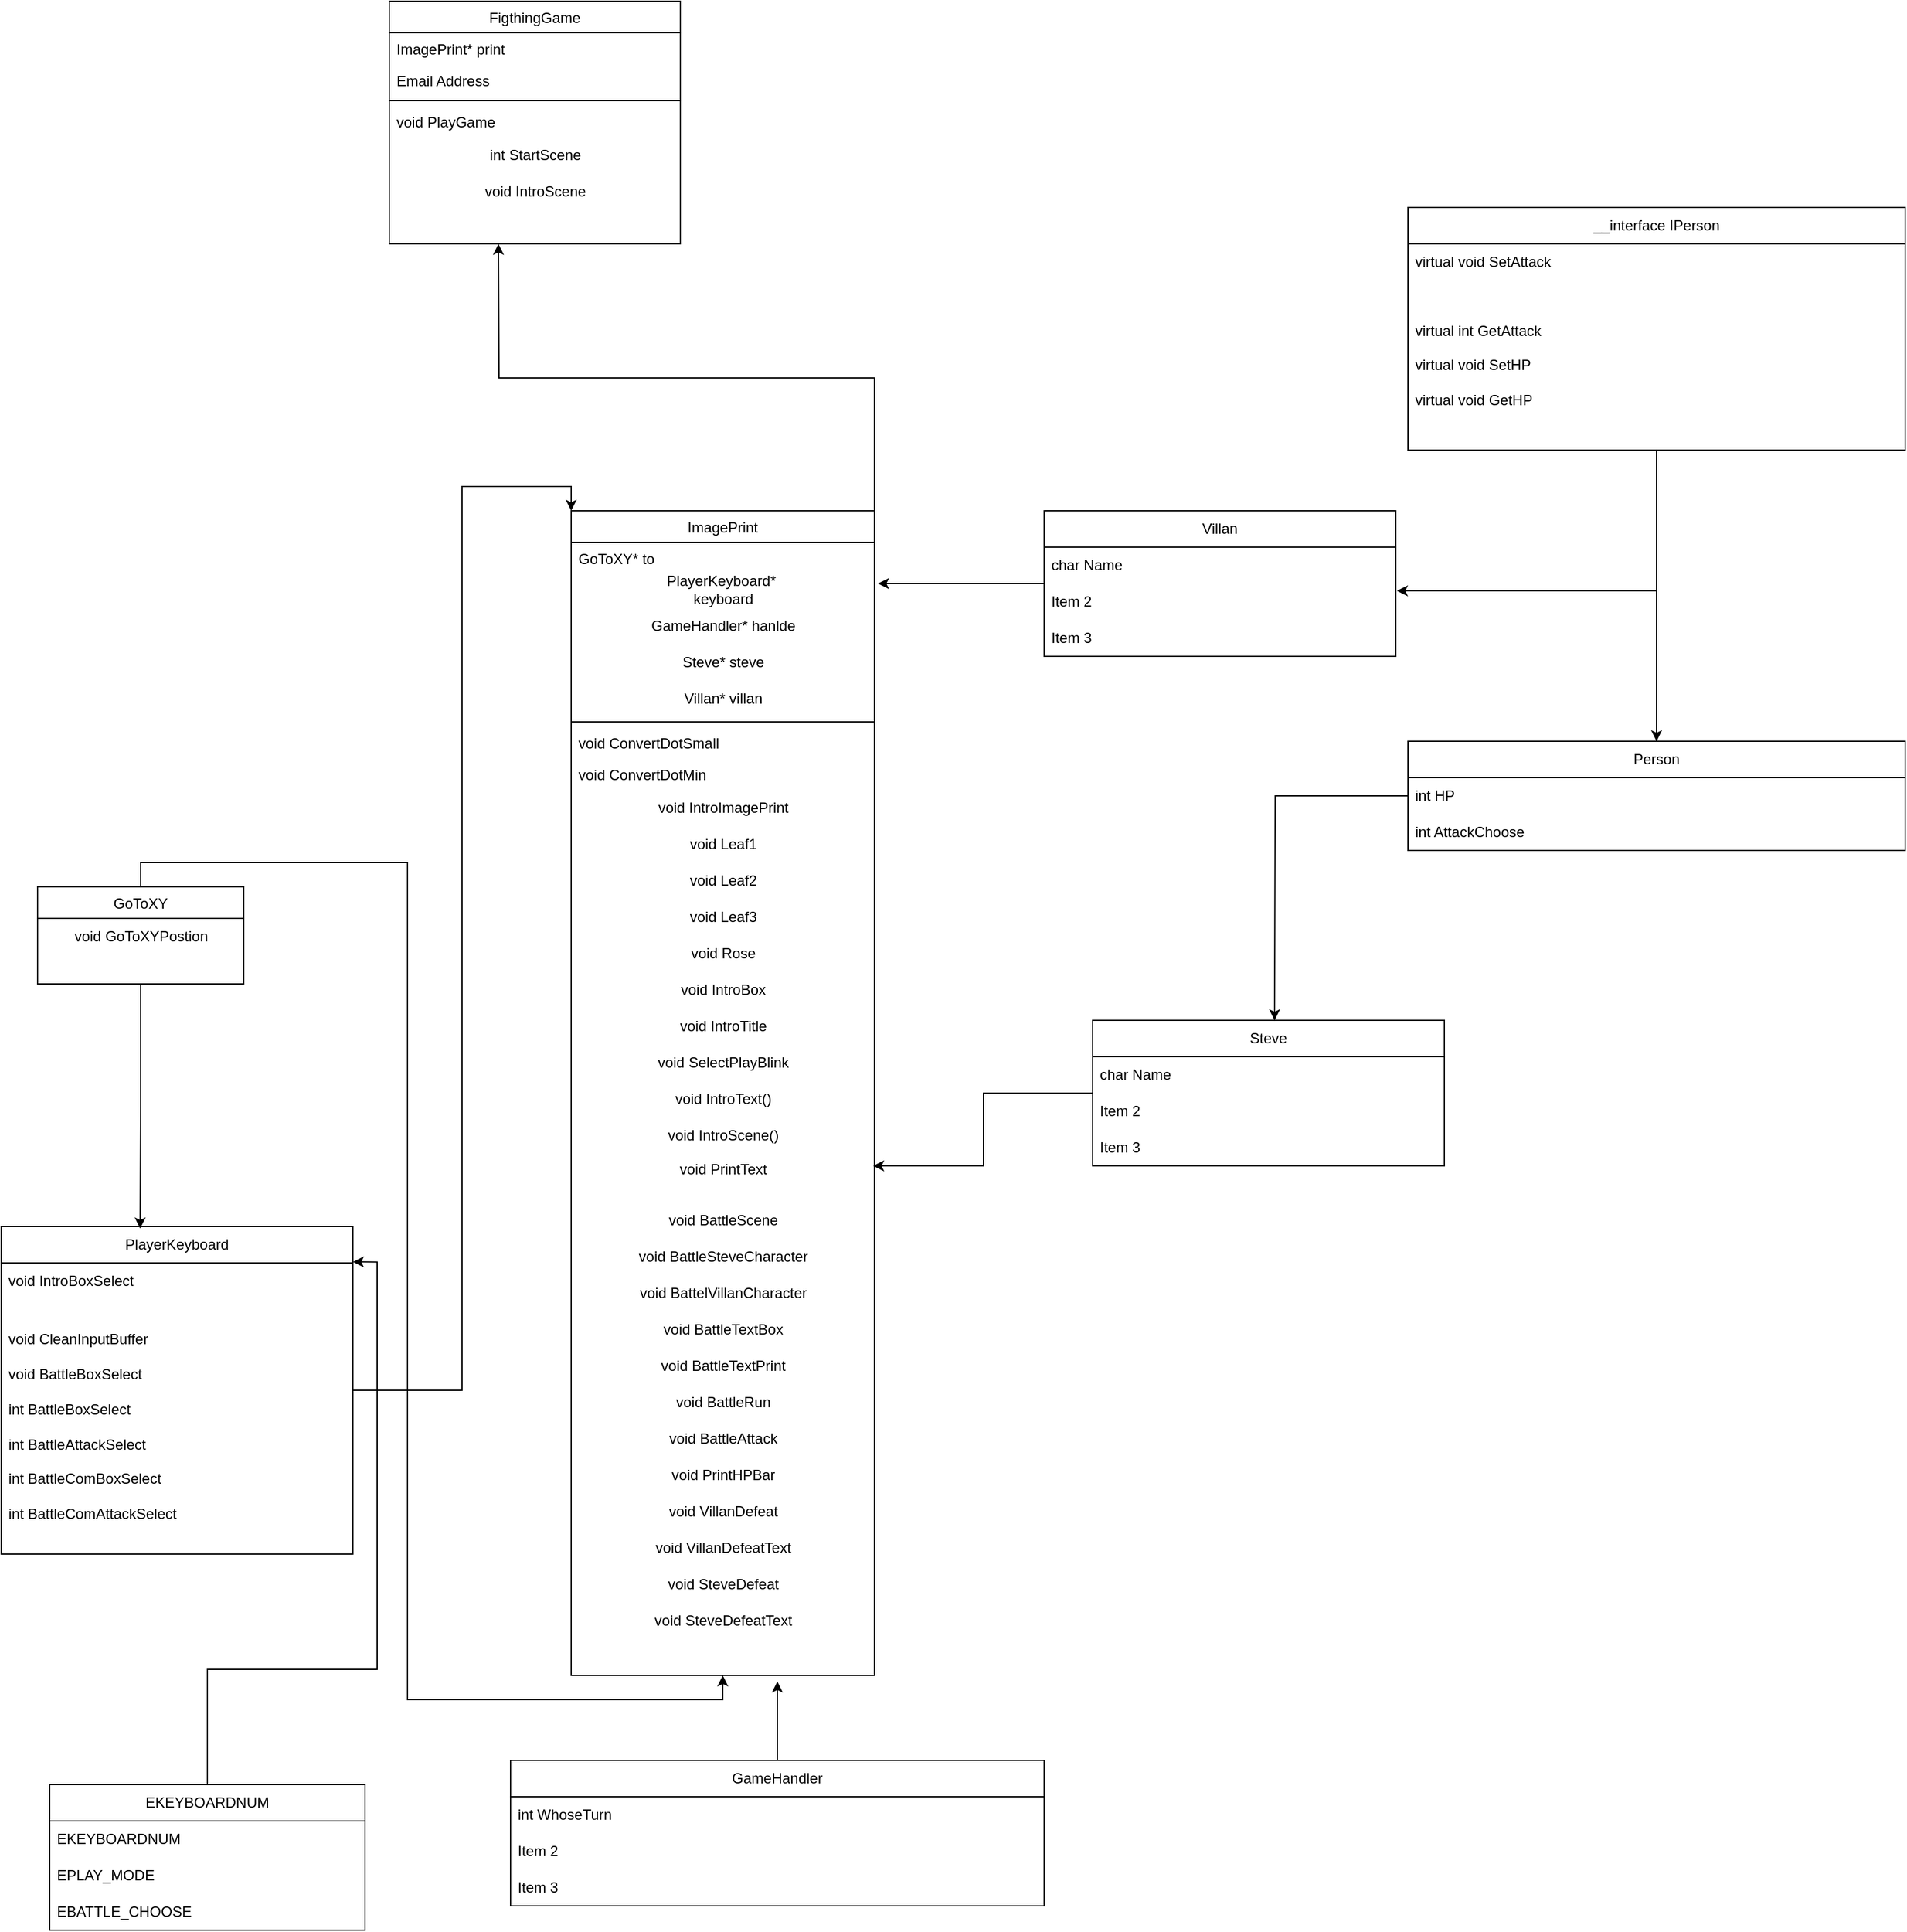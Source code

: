<mxfile version="24.2.3" type="device">
  <diagram id="C5RBs43oDa-KdzZeNtuy" name="Page-1">
    <mxGraphModel dx="1434" dy="772" grid="1" gridSize="10" guides="1" tooltips="1" connect="1" arrows="1" fold="1" page="1" pageScale="1" pageWidth="1654" pageHeight="2336" math="0" shadow="0">
      <root>
        <mxCell id="WIyWlLk6GJQsqaUBKTNV-0" />
        <mxCell id="WIyWlLk6GJQsqaUBKTNV-1" parent="WIyWlLk6GJQsqaUBKTNV-0" />
        <mxCell id="zkfFHV4jXpPFQw0GAbJ--0" value="FigthingGame" style="swimlane;fontStyle=0;align=center;verticalAlign=top;childLayout=stackLayout;horizontal=1;startSize=26;horizontalStack=0;resizeParent=1;resizeLast=0;collapsible=1;marginBottom=0;rounded=0;shadow=0;strokeWidth=1;" parent="WIyWlLk6GJQsqaUBKTNV-1" vertex="1">
          <mxGeometry x="370" y="50" width="240" height="200" as="geometry">
            <mxRectangle x="230" y="140" width="160" height="26" as="alternateBounds" />
          </mxGeometry>
        </mxCell>
        <mxCell id="zkfFHV4jXpPFQw0GAbJ--1" value="ImagePrint* print" style="text;align=left;verticalAlign=top;spacingLeft=4;spacingRight=4;overflow=hidden;rotatable=0;points=[[0,0.5],[1,0.5]];portConstraint=eastwest;" parent="zkfFHV4jXpPFQw0GAbJ--0" vertex="1">
          <mxGeometry y="26" width="240" height="26" as="geometry" />
        </mxCell>
        <mxCell id="zkfFHV4jXpPFQw0GAbJ--3" value="Email Address" style="text;align=left;verticalAlign=top;spacingLeft=4;spacingRight=4;overflow=hidden;rotatable=0;points=[[0,0.5],[1,0.5]];portConstraint=eastwest;rounded=0;shadow=0;html=0;" parent="zkfFHV4jXpPFQw0GAbJ--0" vertex="1">
          <mxGeometry y="52" width="240" height="26" as="geometry" />
        </mxCell>
        <mxCell id="zkfFHV4jXpPFQw0GAbJ--4" value="" style="line;html=1;strokeWidth=1;align=left;verticalAlign=middle;spacingTop=-1;spacingLeft=3;spacingRight=3;rotatable=0;labelPosition=right;points=[];portConstraint=eastwest;" parent="zkfFHV4jXpPFQw0GAbJ--0" vertex="1">
          <mxGeometry y="78" width="240" height="8" as="geometry" />
        </mxCell>
        <mxCell id="zkfFHV4jXpPFQw0GAbJ--5" value="void PlayGame" style="text;align=left;verticalAlign=top;spacingLeft=4;spacingRight=4;overflow=hidden;rotatable=0;points=[[0,0.5],[1,0.5]];portConstraint=eastwest;" parent="zkfFHV4jXpPFQw0GAbJ--0" vertex="1">
          <mxGeometry y="86" width="240" height="26" as="geometry" />
        </mxCell>
        <mxCell id="S7JMAFoJKp5S5lMYO-29-5" value="int StartScene" style="text;html=1;align=center;verticalAlign=middle;resizable=0;points=[];autosize=1;strokeColor=none;fillColor=none;" vertex="1" parent="zkfFHV4jXpPFQw0GAbJ--0">
          <mxGeometry y="112" width="240" height="30" as="geometry" />
        </mxCell>
        <mxCell id="S7JMAFoJKp5S5lMYO-29-6" value="void IntroScene" style="text;html=1;align=center;verticalAlign=middle;resizable=0;points=[];autosize=1;strokeColor=none;fillColor=none;" vertex="1" parent="zkfFHV4jXpPFQw0GAbJ--0">
          <mxGeometry y="142" width="240" height="30" as="geometry" />
        </mxCell>
        <mxCell id="zkfFHV4jXpPFQw0GAbJ--6" value="ImagePrint" style="swimlane;fontStyle=0;align=center;verticalAlign=top;childLayout=stackLayout;horizontal=1;startSize=26;horizontalStack=0;resizeParent=1;resizeLast=0;collapsible=1;marginBottom=0;rounded=0;shadow=0;strokeWidth=1;" parent="WIyWlLk6GJQsqaUBKTNV-1" vertex="1">
          <mxGeometry x="520" y="470" width="250" height="960" as="geometry">
            <mxRectangle x="130" y="380" width="160" height="26" as="alternateBounds" />
          </mxGeometry>
        </mxCell>
        <mxCell id="zkfFHV4jXpPFQw0GAbJ--7" value="GoToXY* to" style="text;align=left;verticalAlign=top;spacingLeft=4;spacingRight=4;overflow=hidden;rotatable=0;points=[[0,0.5],[1,0.5]];portConstraint=eastwest;" parent="zkfFHV4jXpPFQw0GAbJ--6" vertex="1">
          <mxGeometry y="26" width="250" height="24" as="geometry" />
        </mxCell>
        <mxCell id="S7JMAFoJKp5S5lMYO-29-16" value="&lt;span style=&quot;text-align: left; text-wrap: wrap;&quot;&gt;PlayerKeyboard*&amp;nbsp; keyboard&lt;/span&gt;" style="text;html=1;align=center;verticalAlign=middle;resizable=0;points=[];autosize=1;strokeColor=none;fillColor=none;" vertex="1" parent="zkfFHV4jXpPFQw0GAbJ--6">
          <mxGeometry y="50" width="250" height="30" as="geometry" />
        </mxCell>
        <mxCell id="S7JMAFoJKp5S5lMYO-29-46" value="GameHandler* hanlde" style="text;html=1;align=center;verticalAlign=middle;resizable=0;points=[];autosize=1;strokeColor=none;fillColor=none;" vertex="1" parent="zkfFHV4jXpPFQw0GAbJ--6">
          <mxGeometry y="80" width="250" height="30" as="geometry" />
        </mxCell>
        <mxCell id="S7JMAFoJKp5S5lMYO-29-58" value="Steve* steve" style="text;html=1;align=center;verticalAlign=middle;resizable=0;points=[];autosize=1;strokeColor=none;fillColor=none;" vertex="1" parent="zkfFHV4jXpPFQw0GAbJ--6">
          <mxGeometry y="110" width="250" height="30" as="geometry" />
        </mxCell>
        <mxCell id="S7JMAFoJKp5S5lMYO-29-59" value="Villan* villan" style="text;html=1;align=center;verticalAlign=middle;resizable=0;points=[];autosize=1;strokeColor=none;fillColor=none;" vertex="1" parent="zkfFHV4jXpPFQw0GAbJ--6">
          <mxGeometry y="140" width="250" height="30" as="geometry" />
        </mxCell>
        <mxCell id="zkfFHV4jXpPFQw0GAbJ--9" value="" style="line;html=1;strokeWidth=1;align=left;verticalAlign=middle;spacingTop=-1;spacingLeft=3;spacingRight=3;rotatable=0;labelPosition=right;points=[];portConstraint=eastwest;" parent="zkfFHV4jXpPFQw0GAbJ--6" vertex="1">
          <mxGeometry y="170" width="250" height="8" as="geometry" />
        </mxCell>
        <mxCell id="zkfFHV4jXpPFQw0GAbJ--10" value="void ConvertDotSmall" style="text;align=left;verticalAlign=top;spacingLeft=4;spacingRight=4;overflow=hidden;rotatable=0;points=[[0,0.5],[1,0.5]];portConstraint=eastwest;fontStyle=0" parent="zkfFHV4jXpPFQw0GAbJ--6" vertex="1">
          <mxGeometry y="178" width="250" height="26" as="geometry" />
        </mxCell>
        <mxCell id="zkfFHV4jXpPFQw0GAbJ--11" value="void ConvertDotMin" style="text;align=left;verticalAlign=top;spacingLeft=4;spacingRight=4;overflow=hidden;rotatable=0;points=[[0,0.5],[1,0.5]];portConstraint=eastwest;" parent="zkfFHV4jXpPFQw0GAbJ--6" vertex="1">
          <mxGeometry y="204" width="250" height="26" as="geometry" />
        </mxCell>
        <mxCell id="AYkWPc2VQb87h9hiwC6A-5" value="void IntroImagePrint" style="text;html=1;align=center;verticalAlign=middle;resizable=0;points=[];autosize=1;strokeColor=none;fillColor=none;" parent="zkfFHV4jXpPFQw0GAbJ--6" vertex="1">
          <mxGeometry y="230" width="250" height="30" as="geometry" />
        </mxCell>
        <mxCell id="AYkWPc2VQb87h9hiwC6A-6" value="void Leaf1" style="text;html=1;align=center;verticalAlign=middle;resizable=0;points=[];autosize=1;strokeColor=none;fillColor=none;" parent="zkfFHV4jXpPFQw0GAbJ--6" vertex="1">
          <mxGeometry y="260" width="250" height="30" as="geometry" />
        </mxCell>
        <mxCell id="AYkWPc2VQb87h9hiwC6A-7" value="void Leaf2" style="text;html=1;align=center;verticalAlign=middle;resizable=0;points=[];autosize=1;strokeColor=none;fillColor=none;" parent="zkfFHV4jXpPFQw0GAbJ--6" vertex="1">
          <mxGeometry y="290" width="250" height="30" as="geometry" />
        </mxCell>
        <mxCell id="AYkWPc2VQb87h9hiwC6A-8" value="void Leaf3" style="text;html=1;align=center;verticalAlign=middle;resizable=0;points=[];autosize=1;strokeColor=none;fillColor=none;" parent="zkfFHV4jXpPFQw0GAbJ--6" vertex="1">
          <mxGeometry y="320" width="250" height="30" as="geometry" />
        </mxCell>
        <mxCell id="AYkWPc2VQb87h9hiwC6A-9" value="void Rose" style="text;html=1;align=center;verticalAlign=middle;resizable=0;points=[];autosize=1;strokeColor=none;fillColor=none;" parent="zkfFHV4jXpPFQw0GAbJ--6" vertex="1">
          <mxGeometry y="350" width="250" height="30" as="geometry" />
        </mxCell>
        <mxCell id="AYkWPc2VQb87h9hiwC6A-10" value="void IntroBox" style="text;html=1;align=center;verticalAlign=middle;resizable=0;points=[];autosize=1;strokeColor=none;fillColor=none;" parent="zkfFHV4jXpPFQw0GAbJ--6" vertex="1">
          <mxGeometry y="380" width="250" height="30" as="geometry" />
        </mxCell>
        <mxCell id="AYkWPc2VQb87h9hiwC6A-11" value="void IntroTitle" style="text;html=1;align=center;verticalAlign=middle;resizable=0;points=[];autosize=1;strokeColor=none;fillColor=none;" parent="zkfFHV4jXpPFQw0GAbJ--6" vertex="1">
          <mxGeometry y="410" width="250" height="30" as="geometry" />
        </mxCell>
        <mxCell id="S7JMAFoJKp5S5lMYO-29-10" value="void SelectPlayBlink" style="text;html=1;align=center;verticalAlign=middle;resizable=0;points=[];autosize=1;strokeColor=none;fillColor=none;" vertex="1" parent="zkfFHV4jXpPFQw0GAbJ--6">
          <mxGeometry y="440" width="250" height="30" as="geometry" />
        </mxCell>
        <mxCell id="S7JMAFoJKp5S5lMYO-29-12" value="void IntroText()" style="text;html=1;align=center;verticalAlign=middle;resizable=0;points=[];autosize=1;strokeColor=none;fillColor=none;" vertex="1" parent="zkfFHV4jXpPFQw0GAbJ--6">
          <mxGeometry y="470" width="250" height="30" as="geometry" />
        </mxCell>
        <mxCell id="S7JMAFoJKp5S5lMYO-29-11" value="void IntroScene()" style="text;html=1;align=center;verticalAlign=middle;resizable=0;points=[];autosize=1;strokeColor=none;fillColor=none;" vertex="1" parent="zkfFHV4jXpPFQw0GAbJ--6">
          <mxGeometry y="500" width="250" height="30" as="geometry" />
        </mxCell>
        <mxCell id="S7JMAFoJKp5S5lMYO-29-13" value="void PrintText&lt;div&gt;&lt;br&gt;&lt;/div&gt;" style="text;html=1;align=center;verticalAlign=middle;resizable=0;points=[];autosize=1;strokeColor=none;fillColor=none;" vertex="1" parent="zkfFHV4jXpPFQw0GAbJ--6">
          <mxGeometry y="530" width="250" height="40" as="geometry" />
        </mxCell>
        <mxCell id="S7JMAFoJKp5S5lMYO-29-17" value="void BattleScene" style="text;html=1;align=center;verticalAlign=middle;resizable=0;points=[];autosize=1;strokeColor=none;fillColor=none;" vertex="1" parent="zkfFHV4jXpPFQw0GAbJ--6">
          <mxGeometry y="570" width="250" height="30" as="geometry" />
        </mxCell>
        <mxCell id="S7JMAFoJKp5S5lMYO-29-19" value="void BattleSteveCharacter" style="text;html=1;align=center;verticalAlign=middle;resizable=0;points=[];autosize=1;strokeColor=none;fillColor=none;" vertex="1" parent="zkfFHV4jXpPFQw0GAbJ--6">
          <mxGeometry y="600" width="250" height="30" as="geometry" />
        </mxCell>
        <mxCell id="S7JMAFoJKp5S5lMYO-29-20" value="void BattelVillanCharacter" style="text;html=1;align=center;verticalAlign=middle;resizable=0;points=[];autosize=1;strokeColor=none;fillColor=none;" vertex="1" parent="zkfFHV4jXpPFQw0GAbJ--6">
          <mxGeometry y="630" width="250" height="30" as="geometry" />
        </mxCell>
        <mxCell id="S7JMAFoJKp5S5lMYO-29-25" value="void BattleTextBox" style="text;html=1;align=center;verticalAlign=middle;resizable=0;points=[];autosize=1;strokeColor=none;fillColor=none;" vertex="1" parent="zkfFHV4jXpPFQw0GAbJ--6">
          <mxGeometry y="660" width="250" height="30" as="geometry" />
        </mxCell>
        <mxCell id="S7JMAFoJKp5S5lMYO-29-37" value="void BattleTextPrint" style="text;html=1;align=center;verticalAlign=middle;resizable=0;points=[];autosize=1;strokeColor=none;fillColor=none;" vertex="1" parent="zkfFHV4jXpPFQw0GAbJ--6">
          <mxGeometry y="690" width="250" height="30" as="geometry" />
        </mxCell>
        <mxCell id="S7JMAFoJKp5S5lMYO-29-38" value="void BattleRun" style="text;html=1;align=center;verticalAlign=middle;resizable=0;points=[];autosize=1;strokeColor=none;fillColor=none;" vertex="1" parent="zkfFHV4jXpPFQw0GAbJ--6">
          <mxGeometry y="720" width="250" height="30" as="geometry" />
        </mxCell>
        <mxCell id="S7JMAFoJKp5S5lMYO-29-39" value="void BattleAttack" style="text;html=1;align=center;verticalAlign=middle;resizable=0;points=[];autosize=1;strokeColor=none;fillColor=none;" vertex="1" parent="zkfFHV4jXpPFQw0GAbJ--6">
          <mxGeometry y="750" width="250" height="30" as="geometry" />
        </mxCell>
        <mxCell id="S7JMAFoJKp5S5lMYO-29-60" value="void PrintHPBar" style="text;html=1;align=center;verticalAlign=middle;resizable=0;points=[];autosize=1;strokeColor=none;fillColor=none;" vertex="1" parent="zkfFHV4jXpPFQw0GAbJ--6">
          <mxGeometry y="780" width="250" height="30" as="geometry" />
        </mxCell>
        <mxCell id="S7JMAFoJKp5S5lMYO-29-61" value="void VillanDefeat" style="text;html=1;align=center;verticalAlign=middle;resizable=0;points=[];autosize=1;strokeColor=none;fillColor=none;" vertex="1" parent="zkfFHV4jXpPFQw0GAbJ--6">
          <mxGeometry y="810" width="250" height="30" as="geometry" />
        </mxCell>
        <mxCell id="S7JMAFoJKp5S5lMYO-29-62" value="void VillanDefeatText" style="text;html=1;align=center;verticalAlign=middle;resizable=0;points=[];autosize=1;strokeColor=none;fillColor=none;" vertex="1" parent="zkfFHV4jXpPFQw0GAbJ--6">
          <mxGeometry y="840" width="250" height="30" as="geometry" />
        </mxCell>
        <mxCell id="S7JMAFoJKp5S5lMYO-29-63" value="void SteveDefeat" style="text;html=1;align=center;verticalAlign=middle;resizable=0;points=[];autosize=1;strokeColor=none;fillColor=none;" vertex="1" parent="zkfFHV4jXpPFQw0GAbJ--6">
          <mxGeometry y="870" width="250" height="30" as="geometry" />
        </mxCell>
        <mxCell id="S7JMAFoJKp5S5lMYO-29-64" value="void SteveDefeatText" style="text;html=1;align=center;verticalAlign=middle;resizable=0;points=[];autosize=1;strokeColor=none;fillColor=none;" vertex="1" parent="zkfFHV4jXpPFQw0GAbJ--6">
          <mxGeometry y="900" width="250" height="30" as="geometry" />
        </mxCell>
        <mxCell id="zkfFHV4jXpPFQw0GAbJ--13" value="GoToXY" style="swimlane;fontStyle=0;align=center;verticalAlign=top;childLayout=stackLayout;horizontal=1;startSize=26;horizontalStack=0;resizeParent=1;resizeLast=0;collapsible=1;marginBottom=0;rounded=0;shadow=0;strokeWidth=1;" parent="WIyWlLk6GJQsqaUBKTNV-1" vertex="1">
          <mxGeometry x="80" y="780" width="170" height="80" as="geometry">
            <mxRectangle x="340" y="380" width="170" height="26" as="alternateBounds" />
          </mxGeometry>
        </mxCell>
        <mxCell id="AYkWPc2VQb87h9hiwC6A-1" value="void GoToXYPostion" style="text;html=1;align=center;verticalAlign=middle;resizable=0;points=[];autosize=1;strokeColor=none;fillColor=none;" parent="zkfFHV4jXpPFQw0GAbJ--13" vertex="1">
          <mxGeometry y="26" width="170" height="30" as="geometry" />
        </mxCell>
        <mxCell id="AYkWPc2VQb87h9hiwC6A-13" value="PlayerKeyboard" style="swimlane;fontStyle=0;childLayout=stackLayout;horizontal=1;startSize=30;horizontalStack=0;resizeParent=1;resizeParentMax=0;resizeLast=0;collapsible=1;marginBottom=0;whiteSpace=wrap;html=1;" parent="WIyWlLk6GJQsqaUBKTNV-1" vertex="1">
          <mxGeometry x="50" y="1060" width="290" height="270" as="geometry" />
        </mxCell>
        <mxCell id="AYkWPc2VQb87h9hiwC6A-14" value="void IntroBoxSelect" style="text;strokeColor=none;fillColor=none;align=left;verticalAlign=middle;spacingLeft=4;spacingRight=4;overflow=hidden;points=[[0,0.5],[1,0.5]];portConstraint=eastwest;rotatable=0;whiteSpace=wrap;html=1;" parent="AYkWPc2VQb87h9hiwC6A-13" vertex="1">
          <mxGeometry y="30" width="290" height="30" as="geometry" />
        </mxCell>
        <mxCell id="AYkWPc2VQb87h9hiwC6A-15" value="void CleanInputBuffer&lt;div&gt;&lt;br&gt;&lt;/div&gt;&lt;div&gt;void BattleBoxSelect&lt;/div&gt;&lt;div&gt;&lt;br&gt;&lt;/div&gt;&lt;div&gt;int BattleBoxSelect&lt;br&gt;&lt;/div&gt;&lt;div&gt;&lt;br&gt;&lt;/div&gt;&lt;div&gt;int BattleAttackSelect&lt;/div&gt;&lt;div&gt;&lt;br&gt;&lt;/div&gt;&lt;div&gt;int BattleComBoxSelect&lt;br&gt;&lt;/div&gt;&lt;div&gt;&lt;br&gt;&lt;/div&gt;&lt;div&gt;int BattleComAttackSelect&lt;br&gt;&lt;/div&gt;" style="text;strokeColor=none;fillColor=none;align=left;verticalAlign=middle;spacingLeft=4;spacingRight=4;overflow=hidden;points=[[0,0.5],[1,0.5]];portConstraint=eastwest;rotatable=0;whiteSpace=wrap;html=1;" parent="AYkWPc2VQb87h9hiwC6A-13" vertex="1">
          <mxGeometry y="60" width="290" height="210" as="geometry" />
        </mxCell>
        <mxCell id="AYkWPc2VQb87h9hiwC6A-17" style="edgeStyle=orthogonalEdgeStyle;rounded=0;orthogonalLoop=1;jettySize=auto;html=1;exitX=0.5;exitY=0;exitDx=0;exitDy=0;entryX=0.5;entryY=1;entryDx=0;entryDy=0;" parent="WIyWlLk6GJQsqaUBKTNV-1" source="zkfFHV4jXpPFQw0GAbJ--13" target="zkfFHV4jXpPFQw0GAbJ--6" edge="1">
          <mxGeometry relative="1" as="geometry">
            <mxPoint x="125" y="620" as="targetPoint" />
          </mxGeometry>
        </mxCell>
        <mxCell id="AYkWPc2VQb87h9hiwC6A-18" style="edgeStyle=orthogonalEdgeStyle;rounded=0;orthogonalLoop=1;jettySize=auto;html=1;exitX=1;exitY=0;exitDx=0;exitDy=0;" parent="WIyWlLk6GJQsqaUBKTNV-1" source="zkfFHV4jXpPFQw0GAbJ--6" edge="1">
          <mxGeometry relative="1" as="geometry">
            <mxPoint x="460" y="250" as="targetPoint" />
          </mxGeometry>
        </mxCell>
        <mxCell id="AYkWPc2VQb87h9hiwC6A-19" style="edgeStyle=orthogonalEdgeStyle;rounded=0;orthogonalLoop=1;jettySize=auto;html=1;exitX=0.5;exitY=1;exitDx=0;exitDy=0;entryX=0.395;entryY=0.006;entryDx=0;entryDy=0;entryPerimeter=0;" parent="WIyWlLk6GJQsqaUBKTNV-1" source="zkfFHV4jXpPFQw0GAbJ--13" target="AYkWPc2VQb87h9hiwC6A-13" edge="1">
          <mxGeometry relative="1" as="geometry" />
        </mxCell>
        <mxCell id="S7JMAFoJKp5S5lMYO-29-45" style="edgeStyle=orthogonalEdgeStyle;rounded=0;orthogonalLoop=1;jettySize=auto;html=1;" edge="1" parent="WIyWlLk6GJQsqaUBKTNV-1" source="AYkWPc2VQb87h9hiwC6A-20">
          <mxGeometry relative="1" as="geometry">
            <mxPoint x="690" y="1435" as="targetPoint" />
          </mxGeometry>
        </mxCell>
        <mxCell id="AYkWPc2VQb87h9hiwC6A-20" value="GameHandler" style="swimlane;fontStyle=0;childLayout=stackLayout;horizontal=1;startSize=30;horizontalStack=0;resizeParent=1;resizeParentMax=0;resizeLast=0;collapsible=1;marginBottom=0;whiteSpace=wrap;html=1;" parent="WIyWlLk6GJQsqaUBKTNV-1" vertex="1">
          <mxGeometry x="470" y="1500" width="440" height="120" as="geometry" />
        </mxCell>
        <mxCell id="AYkWPc2VQb87h9hiwC6A-21" value="int WhoseTurn" style="text;strokeColor=none;fillColor=none;align=left;verticalAlign=middle;spacingLeft=4;spacingRight=4;overflow=hidden;points=[[0,0.5],[1,0.5]];portConstraint=eastwest;rotatable=0;whiteSpace=wrap;html=1;" parent="AYkWPc2VQb87h9hiwC6A-20" vertex="1">
          <mxGeometry y="30" width="440" height="30" as="geometry" />
        </mxCell>
        <mxCell id="AYkWPc2VQb87h9hiwC6A-22" value="Item 2" style="text;strokeColor=none;fillColor=none;align=left;verticalAlign=middle;spacingLeft=4;spacingRight=4;overflow=hidden;points=[[0,0.5],[1,0.5]];portConstraint=eastwest;rotatable=0;whiteSpace=wrap;html=1;" parent="AYkWPc2VQb87h9hiwC6A-20" vertex="1">
          <mxGeometry y="60" width="440" height="30" as="geometry" />
        </mxCell>
        <mxCell id="AYkWPc2VQb87h9hiwC6A-23" value="Item 3" style="text;strokeColor=none;fillColor=none;align=left;verticalAlign=middle;spacingLeft=4;spacingRight=4;overflow=hidden;points=[[0,0.5],[1,0.5]];portConstraint=eastwest;rotatable=0;whiteSpace=wrap;html=1;" parent="AYkWPc2VQb87h9hiwC6A-20" vertex="1">
          <mxGeometry y="90" width="440" height="30" as="geometry" />
        </mxCell>
        <mxCell id="S7JMAFoJKp5S5lMYO-29-0" value="EKEYBOARDNUM" style="swimlane;fontStyle=0;childLayout=stackLayout;horizontal=1;startSize=30;horizontalStack=0;resizeParent=1;resizeParentMax=0;resizeLast=0;collapsible=1;marginBottom=0;whiteSpace=wrap;html=1;" vertex="1" parent="WIyWlLk6GJQsqaUBKTNV-1">
          <mxGeometry x="90" y="1520" width="260" height="120" as="geometry" />
        </mxCell>
        <mxCell id="S7JMAFoJKp5S5lMYO-29-1" value="EKEYBOARDNUM" style="text;strokeColor=none;fillColor=none;align=left;verticalAlign=middle;spacingLeft=4;spacingRight=4;overflow=hidden;points=[[0,0.5],[1,0.5]];portConstraint=eastwest;rotatable=0;whiteSpace=wrap;html=1;" vertex="1" parent="S7JMAFoJKp5S5lMYO-29-0">
          <mxGeometry y="30" width="260" height="30" as="geometry" />
        </mxCell>
        <mxCell id="S7JMAFoJKp5S5lMYO-29-2" value="EPLAY_MODE" style="text;strokeColor=none;fillColor=none;align=left;verticalAlign=middle;spacingLeft=4;spacingRight=4;overflow=hidden;points=[[0,0.5],[1,0.5]];portConstraint=eastwest;rotatable=0;whiteSpace=wrap;html=1;" vertex="1" parent="S7JMAFoJKp5S5lMYO-29-0">
          <mxGeometry y="60" width="260" height="30" as="geometry" />
        </mxCell>
        <mxCell id="S7JMAFoJKp5S5lMYO-29-3" value="EBATTLE_CHOOSE" style="text;strokeColor=none;fillColor=none;align=left;verticalAlign=middle;spacingLeft=4;spacingRight=4;overflow=hidden;points=[[0,0.5],[1,0.5]];portConstraint=eastwest;rotatable=0;whiteSpace=wrap;html=1;" vertex="1" parent="S7JMAFoJKp5S5lMYO-29-0">
          <mxGeometry y="90" width="260" height="30" as="geometry" />
        </mxCell>
        <mxCell id="S7JMAFoJKp5S5lMYO-29-4" style="edgeStyle=orthogonalEdgeStyle;rounded=0;orthogonalLoop=1;jettySize=auto;html=1;entryX=1;entryY=0.108;entryDx=0;entryDy=0;entryPerimeter=0;" edge="1" parent="WIyWlLk6GJQsqaUBKTNV-1" source="S7JMAFoJKp5S5lMYO-29-0" target="AYkWPc2VQb87h9hiwC6A-13">
          <mxGeometry relative="1" as="geometry" />
        </mxCell>
        <mxCell id="S7JMAFoJKp5S5lMYO-29-14" style="edgeStyle=orthogonalEdgeStyle;rounded=0;orthogonalLoop=1;jettySize=auto;html=1;entryX=0;entryY=0;entryDx=0;entryDy=0;" edge="1" parent="WIyWlLk6GJQsqaUBKTNV-1" source="AYkWPc2VQb87h9hiwC6A-13" target="zkfFHV4jXpPFQw0GAbJ--6">
          <mxGeometry relative="1" as="geometry">
            <mxPoint x="450" y="480" as="targetPoint" />
          </mxGeometry>
        </mxCell>
        <mxCell id="S7JMAFoJKp5S5lMYO-29-34" style="edgeStyle=orthogonalEdgeStyle;rounded=0;orthogonalLoop=1;jettySize=auto;html=1;entryX=0.5;entryY=0;entryDx=0;entryDy=0;" edge="1" parent="WIyWlLk6GJQsqaUBKTNV-1" source="S7JMAFoJKp5S5lMYO-29-26" target="S7JMAFoJKp5S5lMYO-29-30">
          <mxGeometry relative="1" as="geometry" />
        </mxCell>
        <mxCell id="S7JMAFoJKp5S5lMYO-29-26" value="__interface IPerson" style="swimlane;fontStyle=0;childLayout=stackLayout;horizontal=1;startSize=30;horizontalStack=0;resizeParent=1;resizeParentMax=0;resizeLast=0;collapsible=1;marginBottom=0;whiteSpace=wrap;html=1;" vertex="1" parent="WIyWlLk6GJQsqaUBKTNV-1">
          <mxGeometry x="1210" y="220" width="410" height="200" as="geometry" />
        </mxCell>
        <mxCell id="S7JMAFoJKp5S5lMYO-29-28" value="virtual void SetAttack" style="text;strokeColor=none;fillColor=none;align=left;verticalAlign=middle;spacingLeft=4;spacingRight=4;overflow=hidden;points=[[0,0.5],[1,0.5]];portConstraint=eastwest;rotatable=0;whiteSpace=wrap;html=1;" vertex="1" parent="S7JMAFoJKp5S5lMYO-29-26">
          <mxGeometry y="30" width="410" height="30" as="geometry" />
        </mxCell>
        <mxCell id="S7JMAFoJKp5S5lMYO-29-29" value="virtual int GetAttack&lt;div&gt;&lt;br&gt;&lt;/div&gt;&lt;div&gt;virtual void SetHP&lt;/div&gt;&lt;div&gt;&lt;br&gt;&lt;/div&gt;&lt;div&gt;virtual void GetHP&lt;/div&gt;" style="text;strokeColor=none;fillColor=none;align=left;verticalAlign=middle;spacingLeft=4;spacingRight=4;overflow=hidden;points=[[0,0.5],[1,0.5]];portConstraint=eastwest;rotatable=0;whiteSpace=wrap;html=1;" vertex="1" parent="S7JMAFoJKp5S5lMYO-29-26">
          <mxGeometry y="60" width="410" height="140" as="geometry" />
        </mxCell>
        <mxCell id="S7JMAFoJKp5S5lMYO-29-52" style="edgeStyle=orthogonalEdgeStyle;rounded=0;orthogonalLoop=1;jettySize=auto;html=1;" edge="1" parent="WIyWlLk6GJQsqaUBKTNV-1" source="S7JMAFoJKp5S5lMYO-29-30">
          <mxGeometry relative="1" as="geometry">
            <mxPoint x="1100" y="890" as="targetPoint" />
          </mxGeometry>
        </mxCell>
        <mxCell id="S7JMAFoJKp5S5lMYO-29-30" value="Person" style="swimlane;fontStyle=0;childLayout=stackLayout;horizontal=1;startSize=30;horizontalStack=0;resizeParent=1;resizeParentMax=0;resizeLast=0;collapsible=1;marginBottom=0;whiteSpace=wrap;html=1;" vertex="1" parent="WIyWlLk6GJQsqaUBKTNV-1">
          <mxGeometry x="1210" y="660" width="410" height="90" as="geometry" />
        </mxCell>
        <mxCell id="S7JMAFoJKp5S5lMYO-29-32" value="int HP" style="text;strokeColor=none;fillColor=none;align=left;verticalAlign=middle;spacingLeft=4;spacingRight=4;overflow=hidden;points=[[0,0.5],[1,0.5]];portConstraint=eastwest;rotatable=0;whiteSpace=wrap;html=1;" vertex="1" parent="S7JMAFoJKp5S5lMYO-29-30">
          <mxGeometry y="30" width="410" height="30" as="geometry" />
        </mxCell>
        <mxCell id="S7JMAFoJKp5S5lMYO-29-33" value="int AttackChoose" style="text;strokeColor=none;fillColor=none;align=left;verticalAlign=middle;spacingLeft=4;spacingRight=4;overflow=hidden;points=[[0,0.5],[1,0.5]];portConstraint=eastwest;rotatable=0;whiteSpace=wrap;html=1;" vertex="1" parent="S7JMAFoJKp5S5lMYO-29-30">
          <mxGeometry y="60" width="410" height="30" as="geometry" />
        </mxCell>
        <mxCell id="S7JMAFoJKp5S5lMYO-29-40" value="Steve" style="swimlane;fontStyle=0;childLayout=stackLayout;horizontal=1;startSize=30;horizontalStack=0;resizeParent=1;resizeParentMax=0;resizeLast=0;collapsible=1;marginBottom=0;whiteSpace=wrap;html=1;" vertex="1" parent="WIyWlLk6GJQsqaUBKTNV-1">
          <mxGeometry x="950" y="890" width="290" height="120" as="geometry" />
        </mxCell>
        <mxCell id="S7JMAFoJKp5S5lMYO-29-41" value="char Name" style="text;strokeColor=none;fillColor=none;align=left;verticalAlign=middle;spacingLeft=4;spacingRight=4;overflow=hidden;points=[[0,0.5],[1,0.5]];portConstraint=eastwest;rotatable=0;whiteSpace=wrap;html=1;" vertex="1" parent="S7JMAFoJKp5S5lMYO-29-40">
          <mxGeometry y="30" width="290" height="30" as="geometry" />
        </mxCell>
        <mxCell id="S7JMAFoJKp5S5lMYO-29-42" value="Item 2" style="text;strokeColor=none;fillColor=none;align=left;verticalAlign=middle;spacingLeft=4;spacingRight=4;overflow=hidden;points=[[0,0.5],[1,0.5]];portConstraint=eastwest;rotatable=0;whiteSpace=wrap;html=1;" vertex="1" parent="S7JMAFoJKp5S5lMYO-29-40">
          <mxGeometry y="60" width="290" height="30" as="geometry" />
        </mxCell>
        <mxCell id="S7JMAFoJKp5S5lMYO-29-43" value="Item 3" style="text;strokeColor=none;fillColor=none;align=left;verticalAlign=middle;spacingLeft=4;spacingRight=4;overflow=hidden;points=[[0,0.5],[1,0.5]];portConstraint=eastwest;rotatable=0;whiteSpace=wrap;html=1;" vertex="1" parent="S7JMAFoJKp5S5lMYO-29-40">
          <mxGeometry y="90" width="290" height="30" as="geometry" />
        </mxCell>
        <mxCell id="S7JMAFoJKp5S5lMYO-29-48" value="Villan" style="swimlane;fontStyle=0;childLayout=stackLayout;horizontal=1;startSize=30;horizontalStack=0;resizeParent=1;resizeParentMax=0;resizeLast=0;collapsible=1;marginBottom=0;whiteSpace=wrap;html=1;" vertex="1" parent="WIyWlLk6GJQsqaUBKTNV-1">
          <mxGeometry x="910" y="470" width="290" height="120" as="geometry" />
        </mxCell>
        <mxCell id="S7JMAFoJKp5S5lMYO-29-49" value="char Name" style="text;strokeColor=none;fillColor=none;align=left;verticalAlign=middle;spacingLeft=4;spacingRight=4;overflow=hidden;points=[[0,0.5],[1,0.5]];portConstraint=eastwest;rotatable=0;whiteSpace=wrap;html=1;" vertex="1" parent="S7JMAFoJKp5S5lMYO-29-48">
          <mxGeometry y="30" width="290" height="30" as="geometry" />
        </mxCell>
        <mxCell id="S7JMAFoJKp5S5lMYO-29-50" value="Item 2" style="text;strokeColor=none;fillColor=none;align=left;verticalAlign=middle;spacingLeft=4;spacingRight=4;overflow=hidden;points=[[0,0.5],[1,0.5]];portConstraint=eastwest;rotatable=0;whiteSpace=wrap;html=1;" vertex="1" parent="S7JMAFoJKp5S5lMYO-29-48">
          <mxGeometry y="60" width="290" height="30" as="geometry" />
        </mxCell>
        <mxCell id="S7JMAFoJKp5S5lMYO-29-51" value="Item 3" style="text;strokeColor=none;fillColor=none;align=left;verticalAlign=middle;spacingLeft=4;spacingRight=4;overflow=hidden;points=[[0,0.5],[1,0.5]];portConstraint=eastwest;rotatable=0;whiteSpace=wrap;html=1;" vertex="1" parent="S7JMAFoJKp5S5lMYO-29-48">
          <mxGeometry y="90" width="290" height="30" as="geometry" />
        </mxCell>
        <mxCell id="S7JMAFoJKp5S5lMYO-29-53" style="edgeStyle=orthogonalEdgeStyle;rounded=0;orthogonalLoop=1;jettySize=auto;html=1;entryX=0.996;entryY=0.25;entryDx=0;entryDy=0;entryPerimeter=0;" edge="1" parent="WIyWlLk6GJQsqaUBKTNV-1" source="S7JMAFoJKp5S5lMYO-29-40" target="S7JMAFoJKp5S5lMYO-29-13">
          <mxGeometry relative="1" as="geometry" />
        </mxCell>
        <mxCell id="S7JMAFoJKp5S5lMYO-29-56" style="edgeStyle=orthogonalEdgeStyle;rounded=0;orthogonalLoop=1;jettySize=auto;html=1;entryX=1.003;entryY=1.2;entryDx=0;entryDy=0;entryPerimeter=0;" edge="1" parent="WIyWlLk6GJQsqaUBKTNV-1" source="S7JMAFoJKp5S5lMYO-29-30" target="S7JMAFoJKp5S5lMYO-29-49">
          <mxGeometry relative="1" as="geometry" />
        </mxCell>
        <mxCell id="S7JMAFoJKp5S5lMYO-29-57" style="edgeStyle=orthogonalEdgeStyle;rounded=0;orthogonalLoop=1;jettySize=auto;html=1;entryX=1.012;entryY=0.333;entryDx=0;entryDy=0;entryPerimeter=0;" edge="1" parent="WIyWlLk6GJQsqaUBKTNV-1" source="S7JMAFoJKp5S5lMYO-29-48" target="S7JMAFoJKp5S5lMYO-29-16">
          <mxGeometry relative="1" as="geometry" />
        </mxCell>
      </root>
    </mxGraphModel>
  </diagram>
</mxfile>
